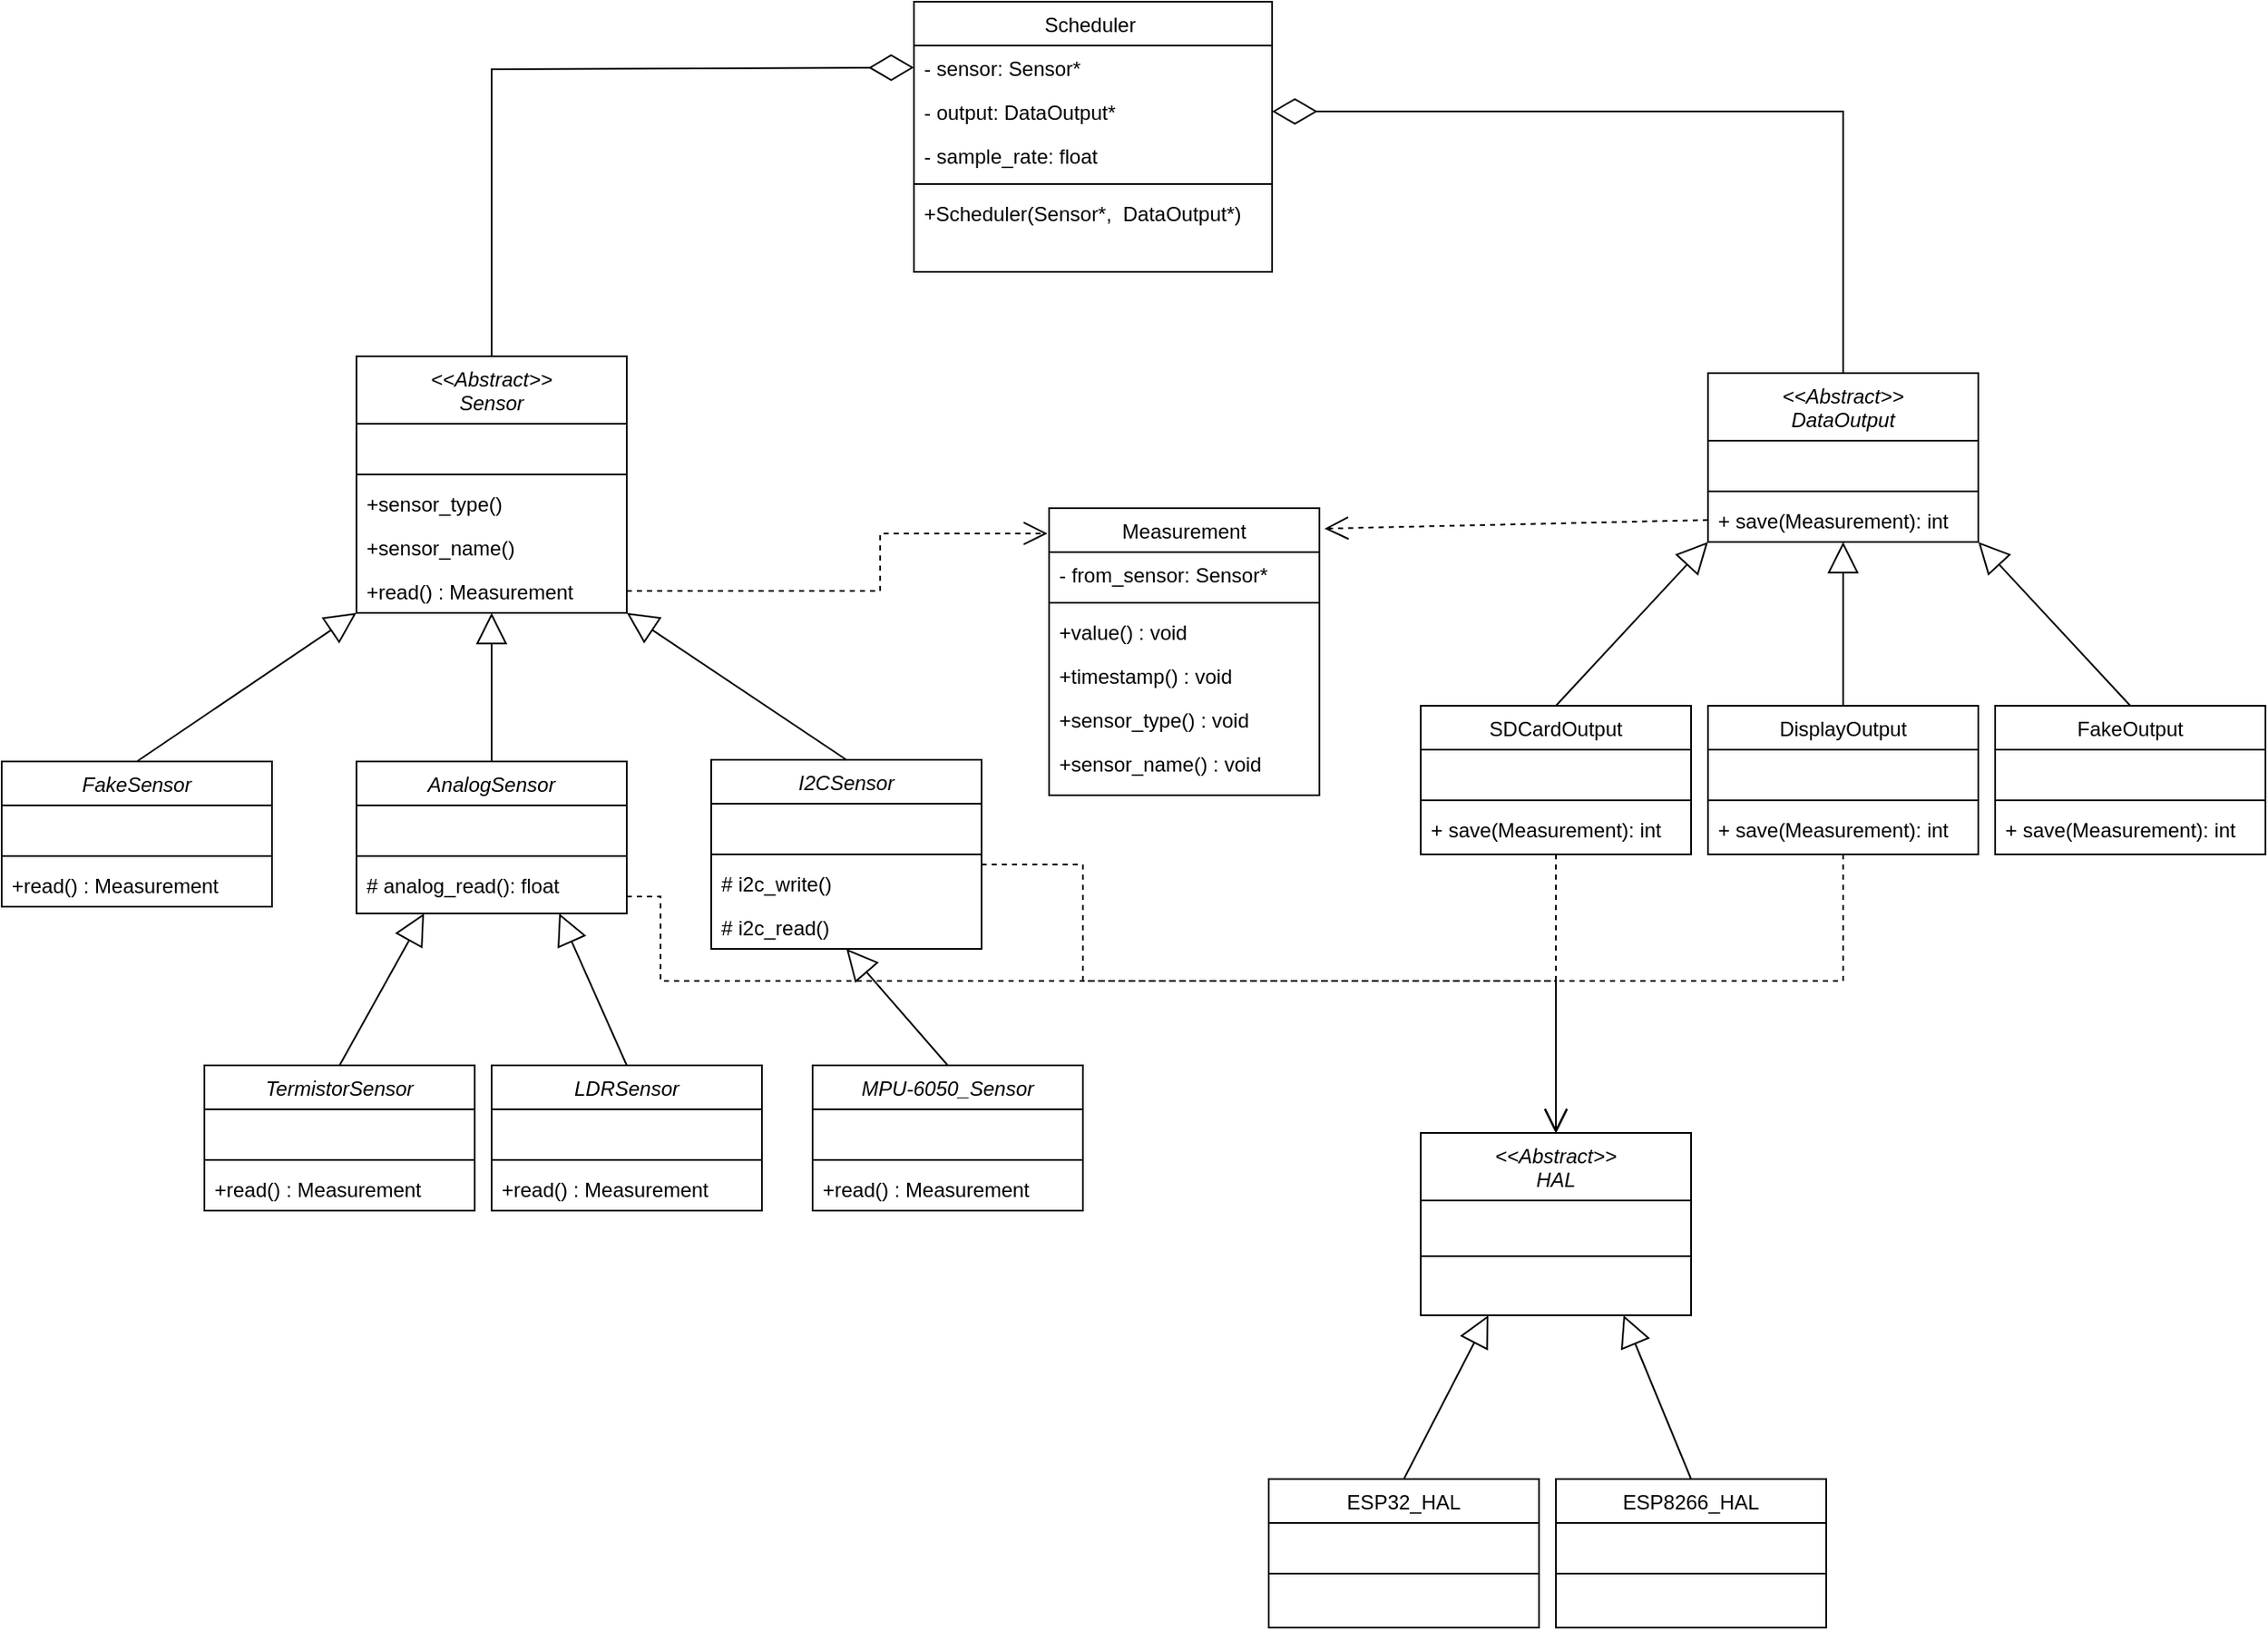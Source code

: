 <mxfile version="24.9.2">
  <diagram id="C5RBs43oDa-KdzZeNtuy" name="Page-1">
    <mxGraphModel dx="2357" dy="812" grid="1" gridSize="10" guides="1" tooltips="1" connect="1" arrows="1" fold="1" page="1" pageScale="1" pageWidth="827" pageHeight="1169" math="0" shadow="0">
      <root>
        <mxCell id="WIyWlLk6GJQsqaUBKTNV-0" />
        <mxCell id="WIyWlLk6GJQsqaUBKTNV-1" parent="WIyWlLk6GJQsqaUBKTNV-0" />
        <mxCell id="zkfFHV4jXpPFQw0GAbJ--0" value="&lt;&lt;Abstract&gt;&gt;&#xa;Sensor&#xa;" style="swimlane;fontStyle=2;align=center;verticalAlign=top;childLayout=stackLayout;horizontal=1;startSize=40;horizontalStack=0;resizeParent=1;resizeLast=0;collapsible=1;marginBottom=0;rounded=0;shadow=0;strokeWidth=1;" parent="WIyWlLk6GJQsqaUBKTNV-1" vertex="1">
          <mxGeometry x="20" y="290" width="160" height="152" as="geometry">
            <mxRectangle x="150" y="300" width="160" height="26" as="alternateBounds" />
          </mxGeometry>
        </mxCell>
        <mxCell id="zkfFHV4jXpPFQw0GAbJ--1" value="&#xa;" style="text;align=left;verticalAlign=top;spacingLeft=4;spacingRight=4;overflow=hidden;rotatable=0;points=[[0,0.5],[1,0.5]];portConstraint=eastwest;" parent="zkfFHV4jXpPFQw0GAbJ--0" vertex="1">
          <mxGeometry y="40" width="160" height="26" as="geometry" />
        </mxCell>
        <mxCell id="zkfFHV4jXpPFQw0GAbJ--4" value="" style="line;html=1;strokeWidth=1;align=left;verticalAlign=middle;spacingTop=-1;spacingLeft=3;spacingRight=3;rotatable=0;labelPosition=right;points=[];portConstraint=eastwest;" parent="zkfFHV4jXpPFQw0GAbJ--0" vertex="1">
          <mxGeometry y="66" width="160" height="8" as="geometry" />
        </mxCell>
        <mxCell id="zkfFHV4jXpPFQw0GAbJ--2" value="+sensor_type() " style="text;align=left;verticalAlign=top;spacingLeft=4;spacingRight=4;overflow=hidden;rotatable=0;points=[[0,0.5],[1,0.5]];portConstraint=eastwest;rounded=0;shadow=0;html=0;" parent="zkfFHV4jXpPFQw0GAbJ--0" vertex="1">
          <mxGeometry y="74" width="160" height="26" as="geometry" />
        </mxCell>
        <mxCell id="zkfFHV4jXpPFQw0GAbJ--3" value="+sensor_name() " style="text;align=left;verticalAlign=top;spacingLeft=4;spacingRight=4;overflow=hidden;rotatable=0;points=[[0,0.5],[1,0.5]];portConstraint=eastwest;rounded=0;shadow=0;html=0;" parent="zkfFHV4jXpPFQw0GAbJ--0" vertex="1">
          <mxGeometry y="100" width="160" height="26" as="geometry" />
        </mxCell>
        <mxCell id="zkfFHV4jXpPFQw0GAbJ--5" value="+read() : Measurement" style="text;align=left;verticalAlign=top;spacingLeft=4;spacingRight=4;overflow=hidden;rotatable=0;points=[[0,0.5],[1,0.5]];portConstraint=eastwest;" parent="zkfFHV4jXpPFQw0GAbJ--0" vertex="1">
          <mxGeometry y="126" width="160" height="26" as="geometry" />
        </mxCell>
        <mxCell id="zkfFHV4jXpPFQw0GAbJ--6" value=" Measurement " style="swimlane;fontStyle=0;align=center;verticalAlign=top;childLayout=stackLayout;horizontal=1;startSize=26;horizontalStack=0;resizeParent=1;resizeLast=0;collapsible=1;marginBottom=0;rounded=0;shadow=0;strokeWidth=1;" parent="WIyWlLk6GJQsqaUBKTNV-1" vertex="1">
          <mxGeometry x="430" y="380" width="160" height="170" as="geometry">
            <mxRectangle x="130" y="380" width="160" height="26" as="alternateBounds" />
          </mxGeometry>
        </mxCell>
        <mxCell id="zkfFHV4jXpPFQw0GAbJ--7" value="- from_sensor: Sensor*" style="text;align=left;verticalAlign=top;spacingLeft=4;spacingRight=4;overflow=hidden;rotatable=0;points=[[0,0.5],[1,0.5]];portConstraint=eastwest;" parent="zkfFHV4jXpPFQw0GAbJ--6" vertex="1">
          <mxGeometry y="26" width="160" height="26" as="geometry" />
        </mxCell>
        <mxCell id="zkfFHV4jXpPFQw0GAbJ--9" value="" style="line;html=1;strokeWidth=1;align=left;verticalAlign=middle;spacingTop=-1;spacingLeft=3;spacingRight=3;rotatable=0;labelPosition=right;points=[];portConstraint=eastwest;" parent="zkfFHV4jXpPFQw0GAbJ--6" vertex="1">
          <mxGeometry y="52" width="160" height="8" as="geometry" />
        </mxCell>
        <mxCell id="zkfFHV4jXpPFQw0GAbJ--10" value="+value() : void" style="text;align=left;verticalAlign=top;spacingLeft=4;spacingRight=4;overflow=hidden;rotatable=0;points=[[0,0.5],[1,0.5]];portConstraint=eastwest;fontStyle=0" parent="zkfFHV4jXpPFQw0GAbJ--6" vertex="1">
          <mxGeometry y="60" width="160" height="26" as="geometry" />
        </mxCell>
        <mxCell id="zkfFHV4jXpPFQw0GAbJ--11" value="+timestamp() : void" style="text;align=left;verticalAlign=top;spacingLeft=4;spacingRight=4;overflow=hidden;rotatable=0;points=[[0,0.5],[1,0.5]];portConstraint=eastwest;" parent="zkfFHV4jXpPFQw0GAbJ--6" vertex="1">
          <mxGeometry y="86" width="160" height="26" as="geometry" />
        </mxCell>
        <mxCell id="bkdSDWz3AktIqm7UWuoS-1" value="+sensor_type() : void" style="text;align=left;verticalAlign=top;spacingLeft=4;spacingRight=4;overflow=hidden;rotatable=0;points=[[0,0.5],[1,0.5]];portConstraint=eastwest;" parent="zkfFHV4jXpPFQw0GAbJ--6" vertex="1">
          <mxGeometry y="112" width="160" height="26" as="geometry" />
        </mxCell>
        <mxCell id="bkdSDWz3AktIqm7UWuoS-2" value="+sensor_name() : void" style="text;align=left;verticalAlign=top;spacingLeft=4;spacingRight=4;overflow=hidden;rotatable=0;points=[[0,0.5],[1,0.5]];portConstraint=eastwest;" parent="zkfFHV4jXpPFQw0GAbJ--6" vertex="1">
          <mxGeometry y="138" width="160" height="26" as="geometry" />
        </mxCell>
        <mxCell id="zkfFHV4jXpPFQw0GAbJ--17" value="Scheduler " style="swimlane;fontStyle=0;align=center;verticalAlign=top;childLayout=stackLayout;horizontal=1;startSize=26;horizontalStack=0;resizeParent=1;resizeLast=0;collapsible=1;marginBottom=0;rounded=0;shadow=0;strokeWidth=1;" parent="WIyWlLk6GJQsqaUBKTNV-1" vertex="1">
          <mxGeometry x="350" y="80" width="212" height="160" as="geometry">
            <mxRectangle x="320" y="30" width="160" height="26" as="alternateBounds" />
          </mxGeometry>
        </mxCell>
        <mxCell id="zkfFHV4jXpPFQw0GAbJ--20" value="- sensor: Sensor*" style="text;align=left;verticalAlign=top;spacingLeft=4;spacingRight=4;overflow=hidden;rotatable=0;points=[[0,0.5],[1,0.5]];portConstraint=eastwest;rounded=0;shadow=0;html=0;" parent="zkfFHV4jXpPFQw0GAbJ--17" vertex="1">
          <mxGeometry y="26" width="212" height="26" as="geometry" />
        </mxCell>
        <mxCell id="zkfFHV4jXpPFQw0GAbJ--21" value="- output: DataOutput*" style="text;align=left;verticalAlign=top;spacingLeft=4;spacingRight=4;overflow=hidden;rotatable=0;points=[[0,0.5],[1,0.5]];portConstraint=eastwest;rounded=0;shadow=0;html=0;" parent="zkfFHV4jXpPFQw0GAbJ--17" vertex="1">
          <mxGeometry y="52" width="212" height="26" as="geometry" />
        </mxCell>
        <mxCell id="zkfFHV4jXpPFQw0GAbJ--22" value="- sample_rate: float" style="text;align=left;verticalAlign=top;spacingLeft=4;spacingRight=4;overflow=hidden;rotatable=0;points=[[0,0.5],[1,0.5]];portConstraint=eastwest;rounded=0;shadow=0;html=0;" parent="zkfFHV4jXpPFQw0GAbJ--17" vertex="1">
          <mxGeometry y="78" width="212" height="26" as="geometry" />
        </mxCell>
        <mxCell id="zkfFHV4jXpPFQw0GAbJ--23" value="" style="line;html=1;strokeWidth=1;align=left;verticalAlign=middle;spacingTop=-1;spacingLeft=3;spacingRight=3;rotatable=0;labelPosition=right;points=[];portConstraint=eastwest;" parent="zkfFHV4jXpPFQw0GAbJ--17" vertex="1">
          <mxGeometry y="104" width="212" height="8" as="geometry" />
        </mxCell>
        <mxCell id="zkfFHV4jXpPFQw0GAbJ--24" value="+Schedu﻿ler(Sensor*,  DataOutput*)" style="text;align=left;verticalAlign=top;spacingLeft=4;spacingRight=4;overflow=hidden;rotatable=0;points=[[0,0.5],[1,0.5]];portConstraint=eastwest;" parent="zkfFHV4jXpPFQw0GAbJ--17" vertex="1">
          <mxGeometry y="112" width="212" height="48" as="geometry" />
        </mxCell>
        <mxCell id="qCqr02uncCFC8TrgAYL4-21" value="TermistorSensor" style="swimlane;fontStyle=2;align=center;verticalAlign=top;childLayout=stackLayout;horizontal=1;startSize=26;horizontalStack=0;resizeParent=1;resizeLast=0;collapsible=1;marginBottom=0;rounded=0;shadow=0;strokeWidth=1;" vertex="1" parent="WIyWlLk6GJQsqaUBKTNV-1">
          <mxGeometry x="-70" y="710" width="160" height="86" as="geometry">
            <mxRectangle x="150" y="300" width="160" height="26" as="alternateBounds" />
          </mxGeometry>
        </mxCell>
        <mxCell id="qCqr02uncCFC8TrgAYL4-22" value="&#xa;" style="text;align=left;verticalAlign=top;spacingLeft=4;spacingRight=4;overflow=hidden;rotatable=0;points=[[0,0.5],[1,0.5]];portConstraint=eastwest;" vertex="1" parent="qCqr02uncCFC8TrgAYL4-21">
          <mxGeometry y="26" width="160" height="26" as="geometry" />
        </mxCell>
        <mxCell id="qCqr02uncCFC8TrgAYL4-23" value="" style="line;html=1;strokeWidth=1;align=left;verticalAlign=middle;spacingTop=-1;spacingLeft=3;spacingRight=3;rotatable=0;labelPosition=right;points=[];portConstraint=eastwest;" vertex="1" parent="qCqr02uncCFC8TrgAYL4-21">
          <mxGeometry y="52" width="160" height="8" as="geometry" />
        </mxCell>
        <mxCell id="qCqr02uncCFC8TrgAYL4-63" value="+read() : Measurement" style="text;align=left;verticalAlign=top;spacingLeft=4;spacingRight=4;overflow=hidden;rotatable=0;points=[[0,0.5],[1,0.5]];portConstraint=eastwest;" vertex="1" parent="qCqr02uncCFC8TrgAYL4-21">
          <mxGeometry y="60" width="160" height="26" as="geometry" />
        </mxCell>
        <mxCell id="qCqr02uncCFC8TrgAYL4-27" value="LDRSensor" style="swimlane;fontStyle=2;align=center;verticalAlign=top;childLayout=stackLayout;horizontal=1;startSize=26;horizontalStack=0;resizeParent=1;resizeLast=0;collapsible=1;marginBottom=0;rounded=0;shadow=0;strokeWidth=1;" vertex="1" parent="WIyWlLk6GJQsqaUBKTNV-1">
          <mxGeometry x="100" y="710" width="160" height="86" as="geometry">
            <mxRectangle x="150" y="300" width="160" height="26" as="alternateBounds" />
          </mxGeometry>
        </mxCell>
        <mxCell id="qCqr02uncCFC8TrgAYL4-28" value="&#xa;" style="text;align=left;verticalAlign=top;spacingLeft=4;spacingRight=4;overflow=hidden;rotatable=0;points=[[0,0.5],[1,0.5]];portConstraint=eastwest;" vertex="1" parent="qCqr02uncCFC8TrgAYL4-27">
          <mxGeometry y="26" width="160" height="26" as="geometry" />
        </mxCell>
        <mxCell id="qCqr02uncCFC8TrgAYL4-29" value="" style="line;html=1;strokeWidth=1;align=left;verticalAlign=middle;spacingTop=-1;spacingLeft=3;spacingRight=3;rotatable=0;labelPosition=right;points=[];portConstraint=eastwest;" vertex="1" parent="qCqr02uncCFC8TrgAYL4-27">
          <mxGeometry y="52" width="160" height="8" as="geometry" />
        </mxCell>
        <mxCell id="qCqr02uncCFC8TrgAYL4-65" value="+read() : Measurement" style="text;align=left;verticalAlign=top;spacingLeft=4;spacingRight=4;overflow=hidden;rotatable=0;points=[[0,0.5],[1,0.5]];portConstraint=eastwest;" vertex="1" parent="qCqr02uncCFC8TrgAYL4-27">
          <mxGeometry y="60" width="160" height="26" as="geometry" />
        </mxCell>
        <mxCell id="qCqr02uncCFC8TrgAYL4-33" value="&lt;div&gt;&lt;br&gt;&lt;/div&gt;&lt;div&gt;&lt;br&gt;&lt;/div&gt;" style="endArrow=block;endSize=16;endFill=0;html=1;rounded=0;exitX=0.5;exitY=0;exitDx=0;exitDy=0;entryX=0.25;entryY=1;entryDx=0;entryDy=0;" edge="1" parent="WIyWlLk6GJQsqaUBKTNV-1" source="qCqr02uncCFC8TrgAYL4-21" target="qCqr02uncCFC8TrgAYL4-56">
          <mxGeometry x="-0.39" y="10" width="160" relative="1" as="geometry">
            <mxPoint x="265" y="624" as="sourcePoint" />
            <mxPoint x="100" y="660" as="targetPoint" />
            <mxPoint as="offset" />
          </mxGeometry>
        </mxCell>
        <mxCell id="qCqr02uncCFC8TrgAYL4-36" value="&lt;div&gt;&lt;br&gt;&lt;/div&gt;&lt;div&gt;&lt;br&gt;&lt;/div&gt;" style="endArrow=block;endSize=16;endFill=0;html=1;rounded=0;exitX=0.5;exitY=0;exitDx=0;exitDy=0;entryX=0.75;entryY=1;entryDx=0;entryDy=0;" edge="1" parent="WIyWlLk6GJQsqaUBKTNV-1" source="qCqr02uncCFC8TrgAYL4-27" target="qCqr02uncCFC8TrgAYL4-56">
          <mxGeometry x="-0.39" y="10" width="160" relative="1" as="geometry">
            <mxPoint x="20" y="754" as="sourcePoint" />
            <mxPoint x="95" y="668" as="targetPoint" />
            <mxPoint as="offset" />
          </mxGeometry>
        </mxCell>
        <mxCell id="qCqr02uncCFC8TrgAYL4-37" value="&lt;div&gt;&lt;br&gt;&lt;/div&gt;&lt;div&gt;&lt;br&gt;&lt;/div&gt;" style="endArrow=block;endSize=16;endFill=0;html=1;rounded=0;exitX=0.5;exitY=0;exitDx=0;exitDy=0;entryX=0.5;entryY=1;entryDx=0;entryDy=0;" edge="1" parent="WIyWlLk6GJQsqaUBKTNV-1" source="qCqr02uncCFC8TrgAYL4-56" target="zkfFHV4jXpPFQw0GAbJ--0">
          <mxGeometry x="-0.39" y="10" width="160" relative="1" as="geometry">
            <mxPoint x="25" y="580" as="sourcePoint" />
            <mxPoint x="110" y="500" as="targetPoint" />
            <mxPoint as="offset" />
          </mxGeometry>
        </mxCell>
        <mxCell id="qCqr02uncCFC8TrgAYL4-39" value="I2CSensor" style="swimlane;fontStyle=2;align=center;verticalAlign=top;childLayout=stackLayout;horizontal=1;startSize=26;horizontalStack=0;resizeParent=1;resizeLast=0;collapsible=1;marginBottom=0;rounded=0;shadow=0;strokeWidth=1;" vertex="1" parent="WIyWlLk6GJQsqaUBKTNV-1">
          <mxGeometry x="230" y="529" width="160" height="112" as="geometry">
            <mxRectangle x="150" y="300" width="160" height="26" as="alternateBounds" />
          </mxGeometry>
        </mxCell>
        <mxCell id="qCqr02uncCFC8TrgAYL4-40" value="&#xa;" style="text;align=left;verticalAlign=top;spacingLeft=4;spacingRight=4;overflow=hidden;rotatable=0;points=[[0,0.5],[1,0.5]];portConstraint=eastwest;" vertex="1" parent="qCqr02uncCFC8TrgAYL4-39">
          <mxGeometry y="26" width="160" height="26" as="geometry" />
        </mxCell>
        <mxCell id="qCqr02uncCFC8TrgAYL4-41" value="" style="line;html=1;strokeWidth=1;align=left;verticalAlign=middle;spacingTop=-1;spacingLeft=3;spacingRight=3;rotatable=0;labelPosition=right;points=[];portConstraint=eastwest;" vertex="1" parent="qCqr02uncCFC8TrgAYL4-39">
          <mxGeometry y="52" width="160" height="8" as="geometry" />
        </mxCell>
        <mxCell id="qCqr02uncCFC8TrgAYL4-66" value="# i2c_write()" style="text;align=left;verticalAlign=top;spacingLeft=4;spacingRight=4;overflow=hidden;rotatable=0;points=[[0,0.5],[1,0.5]];portConstraint=eastwest;" vertex="1" parent="qCqr02uncCFC8TrgAYL4-39">
          <mxGeometry y="60" width="160" height="26" as="geometry" />
        </mxCell>
        <mxCell id="qCqr02uncCFC8TrgAYL4-67" value="# i2c_read()" style="text;align=left;verticalAlign=top;spacingLeft=4;spacingRight=4;overflow=hidden;rotatable=0;points=[[0,0.5],[1,0.5]];portConstraint=eastwest;" vertex="1" parent="qCqr02uncCFC8TrgAYL4-39">
          <mxGeometry y="86" width="160" height="26" as="geometry" />
        </mxCell>
        <mxCell id="qCqr02uncCFC8TrgAYL4-45" value="MPU-6050_Sensor" style="swimlane;fontStyle=2;align=center;verticalAlign=top;childLayout=stackLayout;horizontal=1;startSize=26;horizontalStack=0;resizeParent=1;resizeLast=0;collapsible=1;marginBottom=0;rounded=0;shadow=0;strokeWidth=1;" vertex="1" parent="WIyWlLk6GJQsqaUBKTNV-1">
          <mxGeometry x="290" y="710" width="160" height="86" as="geometry">
            <mxRectangle x="150" y="300" width="160" height="26" as="alternateBounds" />
          </mxGeometry>
        </mxCell>
        <mxCell id="qCqr02uncCFC8TrgAYL4-46" value="&#xa;" style="text;align=left;verticalAlign=top;spacingLeft=4;spacingRight=4;overflow=hidden;rotatable=0;points=[[0,0.5],[1,0.5]];portConstraint=eastwest;" vertex="1" parent="qCqr02uncCFC8TrgAYL4-45">
          <mxGeometry y="26" width="160" height="26" as="geometry" />
        </mxCell>
        <mxCell id="qCqr02uncCFC8TrgAYL4-47" value="" style="line;html=1;strokeWidth=1;align=left;verticalAlign=middle;spacingTop=-1;spacingLeft=3;spacingRight=3;rotatable=0;labelPosition=right;points=[];portConstraint=eastwest;" vertex="1" parent="qCqr02uncCFC8TrgAYL4-45">
          <mxGeometry y="52" width="160" height="8" as="geometry" />
        </mxCell>
        <mxCell id="qCqr02uncCFC8TrgAYL4-68" value="+read() : Measurement" style="text;align=left;verticalAlign=top;spacingLeft=4;spacingRight=4;overflow=hidden;rotatable=0;points=[[0,0.5],[1,0.5]];portConstraint=eastwest;" vertex="1" parent="qCqr02uncCFC8TrgAYL4-45">
          <mxGeometry y="60" width="160" height="26" as="geometry" />
        </mxCell>
        <mxCell id="qCqr02uncCFC8TrgAYL4-48" value="&lt;div&gt;&lt;br&gt;&lt;/div&gt;&lt;div&gt;&lt;br&gt;&lt;/div&gt;" style="endArrow=block;endSize=16;endFill=0;html=1;rounded=0;exitX=0.5;exitY=0;exitDx=0;exitDy=0;entryX=0.5;entryY=1;entryDx=0;entryDy=0;" edge="1" parent="WIyWlLk6GJQsqaUBKTNV-1" source="qCqr02uncCFC8TrgAYL4-45" target="qCqr02uncCFC8TrgAYL4-39">
          <mxGeometry x="-0.39" y="10" width="160" relative="1" as="geometry">
            <mxPoint x="190" y="754" as="sourcePoint" />
            <mxPoint x="105" y="678" as="targetPoint" />
            <mxPoint as="offset" />
          </mxGeometry>
        </mxCell>
        <mxCell id="qCqr02uncCFC8TrgAYL4-49" value="&lt;div&gt;&lt;br&gt;&lt;/div&gt;&lt;div&gt;&lt;br&gt;&lt;/div&gt;" style="endArrow=block;endSize=16;endFill=0;html=1;rounded=0;exitX=0.5;exitY=0;exitDx=0;exitDy=0;entryX=1;entryY=1;entryDx=0;entryDy=0;" edge="1" parent="WIyWlLk6GJQsqaUBKTNV-1" source="qCqr02uncCFC8TrgAYL4-39" target="zkfFHV4jXpPFQw0GAbJ--0">
          <mxGeometry x="-0.39" y="10" width="160" relative="1" as="geometry">
            <mxPoint x="130" y="814" as="sourcePoint" />
            <mxPoint x="250" y="452" as="targetPoint" />
            <mxPoint as="offset" />
          </mxGeometry>
        </mxCell>
        <mxCell id="qCqr02uncCFC8TrgAYL4-56" value="AnalogSensor" style="swimlane;fontStyle=2;align=center;verticalAlign=top;childLayout=stackLayout;horizontal=1;startSize=26;horizontalStack=0;resizeParent=1;resizeLast=0;collapsible=1;marginBottom=0;rounded=0;shadow=0;strokeWidth=1;" vertex="1" parent="WIyWlLk6GJQsqaUBKTNV-1">
          <mxGeometry x="20" y="530" width="160" height="90" as="geometry">
            <mxRectangle x="150" y="300" width="160" height="26" as="alternateBounds" />
          </mxGeometry>
        </mxCell>
        <mxCell id="qCqr02uncCFC8TrgAYL4-57" value="&#xa;" style="text;align=left;verticalAlign=top;spacingLeft=4;spacingRight=4;overflow=hidden;rotatable=0;points=[[0,0.5],[1,0.5]];portConstraint=eastwest;" vertex="1" parent="qCqr02uncCFC8TrgAYL4-56">
          <mxGeometry y="26" width="160" height="26" as="geometry" />
        </mxCell>
        <mxCell id="qCqr02uncCFC8TrgAYL4-58" value="" style="line;html=1;strokeWidth=1;align=left;verticalAlign=middle;spacingTop=-1;spacingLeft=3;spacingRight=3;rotatable=0;labelPosition=right;points=[];portConstraint=eastwest;" vertex="1" parent="qCqr02uncCFC8TrgAYL4-56">
          <mxGeometry y="52" width="160" height="8" as="geometry" />
        </mxCell>
        <mxCell id="qCqr02uncCFC8TrgAYL4-61" value="# analog_read(): float" style="text;align=left;verticalAlign=top;spacingLeft=4;spacingRight=4;overflow=hidden;rotatable=0;points=[[0,0.5],[1,0.5]];portConstraint=eastwest;" vertex="1" parent="qCqr02uncCFC8TrgAYL4-56">
          <mxGeometry y="60" width="160" height="26" as="geometry" />
        </mxCell>
        <mxCell id="qCqr02uncCFC8TrgAYL4-69" value="&lt;&lt;Abstract&gt;&gt;&#xa;DataOutput&#xa;&#xa;" style="swimlane;fontStyle=2;align=center;verticalAlign=top;childLayout=stackLayout;horizontal=1;startSize=40;horizontalStack=0;resizeParent=1;resizeLast=0;collapsible=1;marginBottom=0;rounded=0;shadow=0;strokeWidth=1;" vertex="1" parent="WIyWlLk6GJQsqaUBKTNV-1">
          <mxGeometry x="820" y="300" width="160" height="100" as="geometry">
            <mxRectangle x="150" y="300" width="160" height="26" as="alternateBounds" />
          </mxGeometry>
        </mxCell>
        <mxCell id="qCqr02uncCFC8TrgAYL4-70" value="&#xa;" style="text;align=left;verticalAlign=top;spacingLeft=4;spacingRight=4;overflow=hidden;rotatable=0;points=[[0,0.5],[1,0.5]];portConstraint=eastwest;" vertex="1" parent="qCqr02uncCFC8TrgAYL4-69">
          <mxGeometry y="40" width="160" height="26" as="geometry" />
        </mxCell>
        <mxCell id="qCqr02uncCFC8TrgAYL4-71" value="" style="line;html=1;strokeWidth=1;align=left;verticalAlign=middle;spacingTop=-1;spacingLeft=3;spacingRight=3;rotatable=0;labelPosition=right;points=[];portConstraint=eastwest;" vertex="1" parent="qCqr02uncCFC8TrgAYL4-69">
          <mxGeometry y="66" width="160" height="8" as="geometry" />
        </mxCell>
        <mxCell id="qCqr02uncCFC8TrgAYL4-72" value="+ save(Measurement): int" style="text;align=left;verticalAlign=top;spacingLeft=4;spacingRight=4;overflow=hidden;rotatable=0;points=[[0,0.5],[1,0.5]];portConstraint=eastwest;rounded=0;shadow=0;html=0;" vertex="1" parent="qCqr02uncCFC8TrgAYL4-69">
          <mxGeometry y="74" width="160" height="26" as="geometry" />
        </mxCell>
        <mxCell id="qCqr02uncCFC8TrgAYL4-77" value="SDCardOutput" style="swimlane;fontStyle=0;align=center;verticalAlign=top;childLayout=stackLayout;horizontal=1;startSize=26;horizontalStack=0;resizeParent=1;resizeLast=0;collapsible=1;marginBottom=0;rounded=0;shadow=0;strokeWidth=1;" vertex="1" parent="WIyWlLk6GJQsqaUBKTNV-1">
          <mxGeometry x="650" y="497" width="160" height="88" as="geometry">
            <mxRectangle x="130" y="380" width="160" height="26" as="alternateBounds" />
          </mxGeometry>
        </mxCell>
        <mxCell id="qCqr02uncCFC8TrgAYL4-78" value="  " style="text;align=left;verticalAlign=top;spacingLeft=4;spacingRight=4;overflow=hidden;rotatable=0;points=[[0,0.5],[1,0.5]];portConstraint=eastwest;" vertex="1" parent="qCqr02uncCFC8TrgAYL4-77">
          <mxGeometry y="26" width="160" height="26" as="geometry" />
        </mxCell>
        <mxCell id="qCqr02uncCFC8TrgAYL4-79" value="" style="line;html=1;strokeWidth=1;align=left;verticalAlign=middle;spacingTop=-1;spacingLeft=3;spacingRight=3;rotatable=0;labelPosition=right;points=[];portConstraint=eastwest;" vertex="1" parent="qCqr02uncCFC8TrgAYL4-77">
          <mxGeometry y="52" width="160" height="8" as="geometry" />
        </mxCell>
        <mxCell id="qCqr02uncCFC8TrgAYL4-83" value="+ save(Measurement): int" style="text;align=left;verticalAlign=top;spacingLeft=4;spacingRight=4;overflow=hidden;rotatable=0;points=[[0,0.5],[1,0.5]];portConstraint=eastwest;" vertex="1" parent="qCqr02uncCFC8TrgAYL4-77">
          <mxGeometry y="60" width="160" height="26" as="geometry" />
        </mxCell>
        <mxCell id="qCqr02uncCFC8TrgAYL4-84" value="DisplayOutput" style="swimlane;fontStyle=0;align=center;verticalAlign=top;childLayout=stackLayout;horizontal=1;startSize=26;horizontalStack=0;resizeParent=1;resizeLast=0;collapsible=1;marginBottom=0;rounded=0;shadow=0;strokeWidth=1;" vertex="1" parent="WIyWlLk6GJQsqaUBKTNV-1">
          <mxGeometry x="820" y="497" width="160" height="88" as="geometry">
            <mxRectangle x="130" y="380" width="160" height="26" as="alternateBounds" />
          </mxGeometry>
        </mxCell>
        <mxCell id="qCqr02uncCFC8TrgAYL4-85" value="  " style="text;align=left;verticalAlign=top;spacingLeft=4;spacingRight=4;overflow=hidden;rotatable=0;points=[[0,0.5],[1,0.5]];portConstraint=eastwest;" vertex="1" parent="qCqr02uncCFC8TrgAYL4-84">
          <mxGeometry y="26" width="160" height="26" as="geometry" />
        </mxCell>
        <mxCell id="qCqr02uncCFC8TrgAYL4-86" value="" style="line;html=1;strokeWidth=1;align=left;verticalAlign=middle;spacingTop=-1;spacingLeft=3;spacingRight=3;rotatable=0;labelPosition=right;points=[];portConstraint=eastwest;" vertex="1" parent="qCqr02uncCFC8TrgAYL4-84">
          <mxGeometry y="52" width="160" height="8" as="geometry" />
        </mxCell>
        <mxCell id="qCqr02uncCFC8TrgAYL4-87" value="+ save(Measurement): int" style="text;align=left;verticalAlign=top;spacingLeft=4;spacingRight=4;overflow=hidden;rotatable=0;points=[[0,0.5],[1,0.5]];portConstraint=eastwest;" vertex="1" parent="qCqr02uncCFC8TrgAYL4-84">
          <mxGeometry y="60" width="160" height="26" as="geometry" />
        </mxCell>
        <mxCell id="qCqr02uncCFC8TrgAYL4-88" value="&lt;div&gt;&lt;br&gt;&lt;/div&gt;&lt;div&gt;&lt;br&gt;&lt;/div&gt;" style="endArrow=block;endSize=16;endFill=0;html=1;rounded=0;exitX=0.5;exitY=0;exitDx=0;exitDy=0;entryX=0;entryY=1;entryDx=0;entryDy=0;" edge="1" parent="WIyWlLk6GJQsqaUBKTNV-1" source="qCqr02uncCFC8TrgAYL4-77" target="qCqr02uncCFC8TrgAYL4-69">
          <mxGeometry x="-0.39" y="10" width="160" relative="1" as="geometry">
            <mxPoint x="480" y="540" as="sourcePoint" />
            <mxPoint x="380" y="462" as="targetPoint" />
            <mxPoint as="offset" />
          </mxGeometry>
        </mxCell>
        <mxCell id="qCqr02uncCFC8TrgAYL4-89" value="&lt;div&gt;&lt;br&gt;&lt;/div&gt;&lt;div&gt;&lt;br&gt;&lt;/div&gt;" style="endArrow=block;endSize=16;endFill=0;html=1;rounded=0;exitX=0.5;exitY=0;exitDx=0;exitDy=0;entryX=0.5;entryY=1;entryDx=0;entryDy=0;" edge="1" parent="WIyWlLk6GJQsqaUBKTNV-1" source="qCqr02uncCFC8TrgAYL4-84" target="qCqr02uncCFC8TrgAYL4-69">
          <mxGeometry x="-0.39" y="10" width="160" relative="1" as="geometry">
            <mxPoint x="490" y="550" as="sourcePoint" />
            <mxPoint x="390" y="472" as="targetPoint" />
            <mxPoint as="offset" />
          </mxGeometry>
        </mxCell>
        <mxCell id="qCqr02uncCFC8TrgAYL4-90" value="FakeSensor" style="swimlane;fontStyle=2;align=center;verticalAlign=top;childLayout=stackLayout;horizontal=1;startSize=26;horizontalStack=0;resizeParent=1;resizeLast=0;collapsible=1;marginBottom=0;rounded=0;shadow=0;strokeWidth=1;" vertex="1" parent="WIyWlLk6GJQsqaUBKTNV-1">
          <mxGeometry x="-190" y="530" width="160" height="86" as="geometry">
            <mxRectangle x="150" y="300" width="160" height="26" as="alternateBounds" />
          </mxGeometry>
        </mxCell>
        <mxCell id="qCqr02uncCFC8TrgAYL4-91" value="&#xa;" style="text;align=left;verticalAlign=top;spacingLeft=4;spacingRight=4;overflow=hidden;rotatable=0;points=[[0,0.5],[1,0.5]];portConstraint=eastwest;" vertex="1" parent="qCqr02uncCFC8TrgAYL4-90">
          <mxGeometry y="26" width="160" height="26" as="geometry" />
        </mxCell>
        <mxCell id="qCqr02uncCFC8TrgAYL4-92" value="" style="line;html=1;strokeWidth=1;align=left;verticalAlign=middle;spacingTop=-1;spacingLeft=3;spacingRight=3;rotatable=0;labelPosition=right;points=[];portConstraint=eastwest;" vertex="1" parent="qCqr02uncCFC8TrgAYL4-90">
          <mxGeometry y="52" width="160" height="8" as="geometry" />
        </mxCell>
        <mxCell id="qCqr02uncCFC8TrgAYL4-93" value="+read() : Measurement" style="text;align=left;verticalAlign=top;spacingLeft=4;spacingRight=4;overflow=hidden;rotatable=0;points=[[0,0.5],[1,0.5]];portConstraint=eastwest;" vertex="1" parent="qCqr02uncCFC8TrgAYL4-90">
          <mxGeometry y="60" width="160" height="26" as="geometry" />
        </mxCell>
        <mxCell id="qCqr02uncCFC8TrgAYL4-95" value="&lt;div&gt;&lt;br&gt;&lt;/div&gt;&lt;div&gt;&lt;br&gt;&lt;/div&gt;" style="endArrow=block;endSize=16;endFill=0;html=1;rounded=0;exitX=0.5;exitY=0;exitDx=0;exitDy=0;entryX=0;entryY=1;entryDx=0;entryDy=0;" edge="1" parent="WIyWlLk6GJQsqaUBKTNV-1" source="qCqr02uncCFC8TrgAYL4-90" target="zkfFHV4jXpPFQw0GAbJ--0">
          <mxGeometry x="-0.39" y="10" width="160" relative="1" as="geometry">
            <mxPoint x="110" y="540" as="sourcePoint" />
            <mxPoint x="50" y="400" as="targetPoint" />
            <mxPoint as="offset" />
          </mxGeometry>
        </mxCell>
        <mxCell id="qCqr02uncCFC8TrgAYL4-96" value="FakeOutput" style="swimlane;fontStyle=0;align=center;verticalAlign=top;childLayout=stackLayout;horizontal=1;startSize=26;horizontalStack=0;resizeParent=1;resizeLast=0;collapsible=1;marginBottom=0;rounded=0;shadow=0;strokeWidth=1;" vertex="1" parent="WIyWlLk6GJQsqaUBKTNV-1">
          <mxGeometry x="990" y="497" width="160" height="88" as="geometry">
            <mxRectangle x="130" y="380" width="160" height="26" as="alternateBounds" />
          </mxGeometry>
        </mxCell>
        <mxCell id="qCqr02uncCFC8TrgAYL4-97" value="  " style="text;align=left;verticalAlign=top;spacingLeft=4;spacingRight=4;overflow=hidden;rotatable=0;points=[[0,0.5],[1,0.5]];portConstraint=eastwest;" vertex="1" parent="qCqr02uncCFC8TrgAYL4-96">
          <mxGeometry y="26" width="160" height="26" as="geometry" />
        </mxCell>
        <mxCell id="qCqr02uncCFC8TrgAYL4-98" value="" style="line;html=1;strokeWidth=1;align=left;verticalAlign=middle;spacingTop=-1;spacingLeft=3;spacingRight=3;rotatable=0;labelPosition=right;points=[];portConstraint=eastwest;" vertex="1" parent="qCqr02uncCFC8TrgAYL4-96">
          <mxGeometry y="52" width="160" height="8" as="geometry" />
        </mxCell>
        <mxCell id="qCqr02uncCFC8TrgAYL4-99" value="+ save(Measurement): int" style="text;align=left;verticalAlign=top;spacingLeft=4;spacingRight=4;overflow=hidden;rotatable=0;points=[[0,0.5],[1,0.5]];portConstraint=eastwest;" vertex="1" parent="qCqr02uncCFC8TrgAYL4-96">
          <mxGeometry y="60" width="160" height="26" as="geometry" />
        </mxCell>
        <mxCell id="qCqr02uncCFC8TrgAYL4-101" value="&lt;div&gt;&lt;br&gt;&lt;/div&gt;&lt;div&gt;&lt;br&gt;&lt;/div&gt;" style="endArrow=block;endSize=16;endFill=0;html=1;rounded=0;exitX=0.5;exitY=0;exitDx=0;exitDy=0;entryX=1;entryY=1;entryDx=0;entryDy=0;" edge="1" parent="WIyWlLk6GJQsqaUBKTNV-1" source="qCqr02uncCFC8TrgAYL4-96" target="qCqr02uncCFC8TrgAYL4-69">
          <mxGeometry x="-0.39" y="10" width="160" relative="1" as="geometry">
            <mxPoint x="910" y="530" as="sourcePoint" />
            <mxPoint x="910" y="460" as="targetPoint" />
            <mxPoint as="offset" />
          </mxGeometry>
        </mxCell>
        <mxCell id="qCqr02uncCFC8TrgAYL4-109" value="&lt;&lt;Abstract&gt;&gt;&#xa;HAL&#xa;&#xa;" style="swimlane;fontStyle=2;align=center;verticalAlign=top;childLayout=stackLayout;horizontal=1;startSize=40;horizontalStack=0;resizeParent=1;resizeLast=0;collapsible=1;marginBottom=0;rounded=0;shadow=0;strokeWidth=1;" vertex="1" parent="WIyWlLk6GJQsqaUBKTNV-1">
          <mxGeometry x="650" y="750" width="160" height="108" as="geometry">
            <mxRectangle x="150" y="300" width="160" height="26" as="alternateBounds" />
          </mxGeometry>
        </mxCell>
        <mxCell id="qCqr02uncCFC8TrgAYL4-110" value="&#xa;" style="text;align=left;verticalAlign=top;spacingLeft=4;spacingRight=4;overflow=hidden;rotatable=0;points=[[0,0.5],[1,0.5]];portConstraint=eastwest;" vertex="1" parent="qCqr02uncCFC8TrgAYL4-109">
          <mxGeometry y="40" width="160" height="26" as="geometry" />
        </mxCell>
        <mxCell id="qCqr02uncCFC8TrgAYL4-111" value="" style="line;html=1;strokeWidth=1;align=left;verticalAlign=middle;spacingTop=-1;spacingLeft=3;spacingRight=3;rotatable=0;labelPosition=right;points=[];portConstraint=eastwest;" vertex="1" parent="qCqr02uncCFC8TrgAYL4-109">
          <mxGeometry y="66" width="160" height="14" as="geometry" />
        </mxCell>
        <mxCell id="qCqr02uncCFC8TrgAYL4-116" value="ESP32_HAL" style="swimlane;fontStyle=0;align=center;verticalAlign=top;childLayout=stackLayout;horizontal=1;startSize=26;horizontalStack=0;resizeParent=1;resizeLast=0;collapsible=1;marginBottom=0;rounded=0;shadow=0;strokeWidth=1;" vertex="1" parent="WIyWlLk6GJQsqaUBKTNV-1">
          <mxGeometry x="560" y="955" width="160" height="88" as="geometry">
            <mxRectangle x="130" y="380" width="160" height="26" as="alternateBounds" />
          </mxGeometry>
        </mxCell>
        <mxCell id="qCqr02uncCFC8TrgAYL4-117" value="  " style="text;align=left;verticalAlign=top;spacingLeft=4;spacingRight=4;overflow=hidden;rotatable=0;points=[[0,0.5],[1,0.5]];portConstraint=eastwest;" vertex="1" parent="qCqr02uncCFC8TrgAYL4-116">
          <mxGeometry y="26" width="160" height="26" as="geometry" />
        </mxCell>
        <mxCell id="qCqr02uncCFC8TrgAYL4-118" value="" style="line;html=1;strokeWidth=1;align=left;verticalAlign=middle;spacingTop=-1;spacingLeft=3;spacingRight=3;rotatable=0;labelPosition=right;points=[];portConstraint=eastwest;" vertex="1" parent="qCqr02uncCFC8TrgAYL4-116">
          <mxGeometry y="52" width="160" height="8" as="geometry" />
        </mxCell>
        <mxCell id="qCqr02uncCFC8TrgAYL4-119" value=" " style="text;align=left;verticalAlign=top;spacingLeft=4;spacingRight=4;overflow=hidden;rotatable=0;points=[[0,0.5],[1,0.5]];portConstraint=eastwest;" vertex="1" parent="qCqr02uncCFC8TrgAYL4-116">
          <mxGeometry y="60" width="160" height="26" as="geometry" />
        </mxCell>
        <mxCell id="qCqr02uncCFC8TrgAYL4-120" value="ESP8266_HAL" style="swimlane;fontStyle=0;align=center;verticalAlign=top;childLayout=stackLayout;horizontal=1;startSize=26;horizontalStack=0;resizeParent=1;resizeLast=0;collapsible=1;marginBottom=0;rounded=0;shadow=0;strokeWidth=1;" vertex="1" parent="WIyWlLk6GJQsqaUBKTNV-1">
          <mxGeometry x="730" y="955" width="160" height="88" as="geometry">
            <mxRectangle x="130" y="380" width="160" height="26" as="alternateBounds" />
          </mxGeometry>
        </mxCell>
        <mxCell id="qCqr02uncCFC8TrgAYL4-121" value="  " style="text;align=left;verticalAlign=top;spacingLeft=4;spacingRight=4;overflow=hidden;rotatable=0;points=[[0,0.5],[1,0.5]];portConstraint=eastwest;" vertex="1" parent="qCqr02uncCFC8TrgAYL4-120">
          <mxGeometry y="26" width="160" height="26" as="geometry" />
        </mxCell>
        <mxCell id="qCqr02uncCFC8TrgAYL4-122" value="" style="line;html=1;strokeWidth=1;align=left;verticalAlign=middle;spacingTop=-1;spacingLeft=3;spacingRight=3;rotatable=0;labelPosition=right;points=[];portConstraint=eastwest;" vertex="1" parent="qCqr02uncCFC8TrgAYL4-120">
          <mxGeometry y="52" width="160" height="8" as="geometry" />
        </mxCell>
        <mxCell id="qCqr02uncCFC8TrgAYL4-123" value=" " style="text;align=left;verticalAlign=top;spacingLeft=4;spacingRight=4;overflow=hidden;rotatable=0;points=[[0,0.5],[1,0.5]];portConstraint=eastwest;" vertex="1" parent="qCqr02uncCFC8TrgAYL4-120">
          <mxGeometry y="60" width="160" height="26" as="geometry" />
        </mxCell>
        <mxCell id="qCqr02uncCFC8TrgAYL4-124" value="&lt;div&gt;&lt;br&gt;&lt;/div&gt;&lt;div&gt;&lt;br&gt;&lt;/div&gt;" style="endArrow=block;endSize=16;endFill=0;html=1;rounded=0;exitX=0.5;exitY=0;exitDx=0;exitDy=0;entryX=0.25;entryY=1;entryDx=0;entryDy=0;" edge="1" parent="WIyWlLk6GJQsqaUBKTNV-1" source="qCqr02uncCFC8TrgAYL4-116" target="qCqr02uncCFC8TrgAYL4-109">
          <mxGeometry x="-0.39" y="10" width="160" relative="1" as="geometry">
            <mxPoint x="420" y="988" as="sourcePoint" />
            <mxPoint x="330" y="918" as="targetPoint" />
            <mxPoint as="offset" />
          </mxGeometry>
        </mxCell>
        <mxCell id="qCqr02uncCFC8TrgAYL4-125" value="&lt;div&gt;&lt;br&gt;&lt;/div&gt;&lt;div&gt;&lt;br&gt;&lt;/div&gt;" style="endArrow=block;endSize=16;endFill=0;html=1;rounded=0;exitX=0.5;exitY=0;exitDx=0;exitDy=0;entryX=0.75;entryY=1;entryDx=0;entryDy=0;" edge="1" parent="WIyWlLk6GJQsqaUBKTNV-1" source="qCqr02uncCFC8TrgAYL4-120" target="qCqr02uncCFC8TrgAYL4-109">
          <mxGeometry x="-0.39" y="10" width="160" relative="1" as="geometry">
            <mxPoint x="650" y="965" as="sourcePoint" />
            <mxPoint x="700" y="868" as="targetPoint" />
            <mxPoint as="offset" />
          </mxGeometry>
        </mxCell>
        <mxCell id="qCqr02uncCFC8TrgAYL4-131" value="" style="endArrow=diamondThin;endFill=0;endSize=24;html=1;rounded=0;entryX=0;entryY=0.5;entryDx=0;entryDy=0;exitX=0.5;exitY=0;exitDx=0;exitDy=0;" edge="1" parent="WIyWlLk6GJQsqaUBKTNV-1" source="zkfFHV4jXpPFQw0GAbJ--0" target="zkfFHV4jXpPFQw0GAbJ--20">
          <mxGeometry width="160" relative="1" as="geometry">
            <mxPoint x="570" y="440" as="sourcePoint" />
            <mxPoint x="730" y="440" as="targetPoint" />
            <Array as="points">
              <mxPoint x="100" y="120" />
            </Array>
          </mxGeometry>
        </mxCell>
        <mxCell id="qCqr02uncCFC8TrgAYL4-133" value="" style="endArrow=diamondThin;endFill=0;endSize=24;html=1;rounded=0;entryX=1;entryY=0.5;entryDx=0;entryDy=0;exitX=0.5;exitY=0;exitDx=0;exitDy=0;" edge="1" parent="WIyWlLk6GJQsqaUBKTNV-1" source="qCqr02uncCFC8TrgAYL4-69" target="zkfFHV4jXpPFQw0GAbJ--21">
          <mxGeometry width="160" relative="1" as="geometry">
            <mxPoint x="570" y="440" as="sourcePoint" />
            <mxPoint x="730" y="440" as="targetPoint" />
            <Array as="points">
              <mxPoint x="900" y="145" />
            </Array>
          </mxGeometry>
        </mxCell>
        <mxCell id="qCqr02uncCFC8TrgAYL4-135" value="&lt;div&gt;&lt;br&gt;&lt;/div&gt;&lt;div&gt;&lt;br&gt;&lt;/div&gt;" style="endArrow=open;endSize=12;dashed=1;html=1;rounded=0;exitX=1;exitY=0.5;exitDx=0;exitDy=0;entryX=-0.006;entryY=0.088;entryDx=0;entryDy=0;entryPerimeter=0;" edge="1" parent="WIyWlLk6GJQsqaUBKTNV-1" source="zkfFHV4jXpPFQw0GAbJ--5" target="zkfFHV4jXpPFQw0GAbJ--6">
          <mxGeometry width="160" relative="1" as="geometry">
            <mxPoint x="530" y="390" as="sourcePoint" />
            <mxPoint x="690" y="390" as="targetPoint" />
            <Array as="points">
              <mxPoint x="330" y="429" />
              <mxPoint x="330" y="395" />
            </Array>
          </mxGeometry>
        </mxCell>
        <mxCell id="qCqr02uncCFC8TrgAYL4-136" value="&lt;div&gt;&lt;br&gt;&lt;/div&gt;&lt;div&gt;&lt;br&gt;&lt;/div&gt;" style="endArrow=open;endSize=12;dashed=1;html=1;rounded=0;exitX=0;exitY=0.5;exitDx=0;exitDy=0;entryX=1.019;entryY=0.071;entryDx=0;entryDy=0;entryPerimeter=0;" edge="1" parent="WIyWlLk6GJQsqaUBKTNV-1" source="qCqr02uncCFC8TrgAYL4-72" target="zkfFHV4jXpPFQw0GAbJ--6">
          <mxGeometry width="160" relative="1" as="geometry">
            <mxPoint x="190" y="439" as="sourcePoint" />
            <mxPoint x="439" y="335" as="targetPoint" />
          </mxGeometry>
        </mxCell>
        <mxCell id="qCqr02uncCFC8TrgAYL4-137" value="&lt;div&gt;&lt;br&gt;&lt;/div&gt;&lt;div&gt;&lt;br&gt;&lt;/div&gt;" style="endArrow=open;endSize=12;dashed=1;html=1;rounded=0;exitX=0.5;exitY=1;exitDx=0;exitDy=0;entryX=0.5;entryY=0;entryDx=0;entryDy=0;" edge="1" parent="WIyWlLk6GJQsqaUBKTNV-1" source="qCqr02uncCFC8TrgAYL4-84" target="qCqr02uncCFC8TrgAYL4-109">
          <mxGeometry width="160" relative="1" as="geometry">
            <mxPoint x="830" y="397" as="sourcePoint" />
            <mxPoint x="603" y="402" as="targetPoint" />
            <Array as="points">
              <mxPoint x="900" y="660" />
              <mxPoint x="730" y="660" />
            </Array>
          </mxGeometry>
        </mxCell>
        <mxCell id="qCqr02uncCFC8TrgAYL4-138" value="&lt;div&gt;&lt;br&gt;&lt;/div&gt;&lt;div&gt;&lt;br&gt;&lt;/div&gt;" style="endArrow=open;endSize=12;dashed=1;html=1;rounded=0;entryX=0.5;entryY=0;entryDx=0;entryDy=0;exitX=0.5;exitY=1;exitDx=0;exitDy=0;" edge="1" parent="WIyWlLk6GJQsqaUBKTNV-1" source="qCqr02uncCFC8TrgAYL4-77" target="qCqr02uncCFC8TrgAYL4-109">
          <mxGeometry width="160" relative="1" as="geometry">
            <mxPoint x="740" y="630" as="sourcePoint" />
            <mxPoint x="850" y="710" as="targetPoint" />
          </mxGeometry>
        </mxCell>
        <mxCell id="qCqr02uncCFC8TrgAYL4-139" value="&lt;div&gt;&lt;br&gt;&lt;/div&gt;&lt;div&gt;&lt;br&gt;&lt;/div&gt;" style="endArrow=open;endSize=12;dashed=1;html=1;rounded=0;exitX=1;exitY=0.077;exitDx=0;exitDy=0;exitPerimeter=0;entryX=0.5;entryY=0;entryDx=0;entryDy=0;" edge="1" parent="WIyWlLk6GJQsqaUBKTNV-1" source="qCqr02uncCFC8TrgAYL4-66" target="qCqr02uncCFC8TrgAYL4-109">
          <mxGeometry width="160" relative="1" as="geometry">
            <mxPoint x="740" y="595" as="sourcePoint" />
            <mxPoint x="650" y="660" as="targetPoint" />
            <Array as="points">
              <mxPoint x="450" y="591" />
              <mxPoint x="450" y="660" />
              <mxPoint x="730" y="660" />
            </Array>
          </mxGeometry>
        </mxCell>
        <mxCell id="qCqr02uncCFC8TrgAYL4-140" value="&lt;div&gt;&lt;br&gt;&lt;/div&gt;&lt;div&gt;&lt;br&gt;&lt;/div&gt;" style="endArrow=open;endSize=12;dashed=1;html=1;rounded=0;entryX=0.5;entryY=0;entryDx=0;entryDy=0;" edge="1" parent="WIyWlLk6GJQsqaUBKTNV-1" target="qCqr02uncCFC8TrgAYL4-109">
          <mxGeometry width="160" relative="1" as="geometry">
            <mxPoint x="180" y="610" as="sourcePoint" />
            <mxPoint x="740" y="760" as="targetPoint" />
            <Array as="points">
              <mxPoint x="200" y="610" />
              <mxPoint x="200" y="660" />
              <mxPoint x="730" y="660" />
            </Array>
          </mxGeometry>
        </mxCell>
      </root>
    </mxGraphModel>
  </diagram>
</mxfile>
